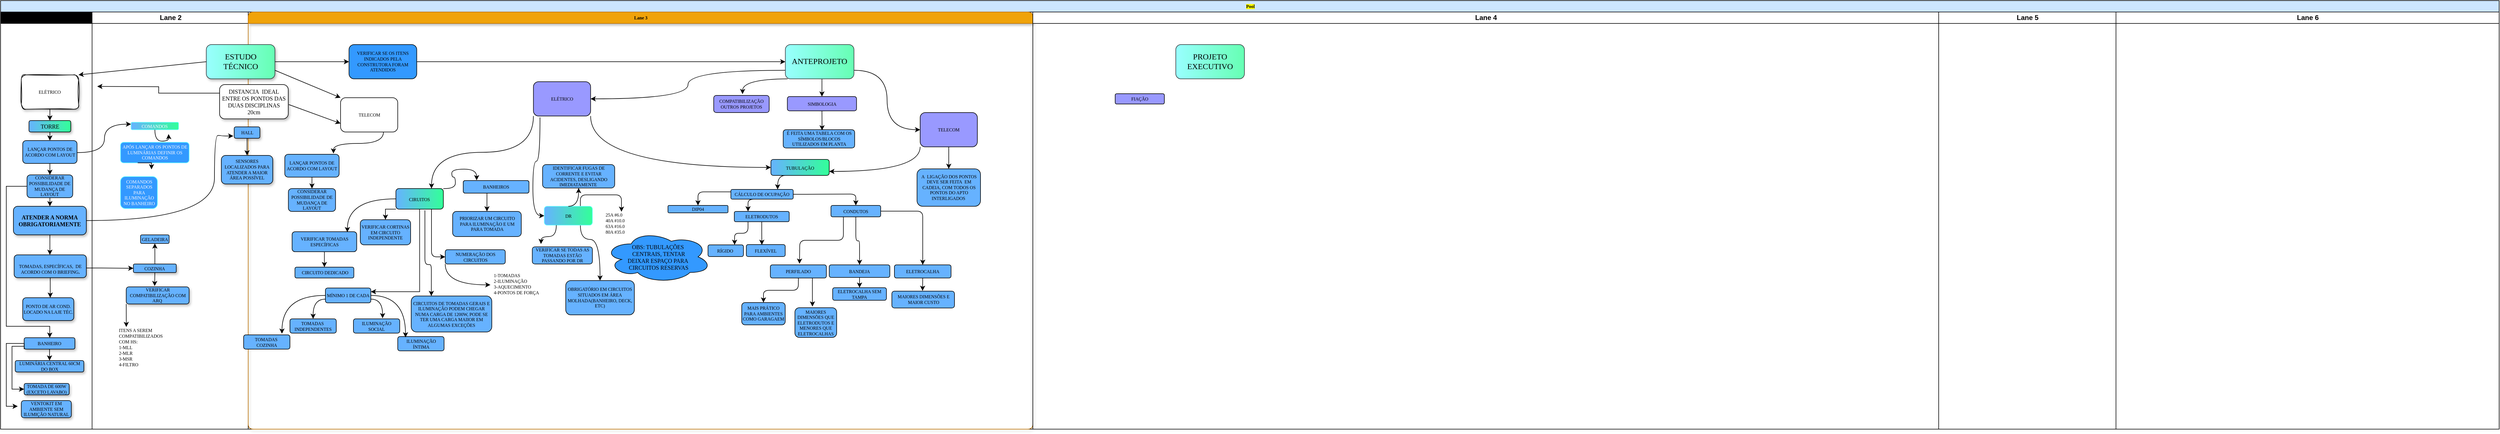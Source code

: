 <mxfile version="20.2.8" type="github">
  <diagram name="Page-1" id="74e2e168-ea6b-b213-b513-2b3c1d86103e">
    <mxGraphModel dx="2087" dy="553" grid="0" gridSize="10" guides="1" tooltips="1" connect="1" arrows="1" fold="1" page="1" pageScale="1" pageWidth="1100" pageHeight="850" background="none" math="0" shadow="0">
      <root>
        <mxCell id="0" />
        <mxCell id="1" parent="0" />
        <mxCell id="77e6c97f196da883-1" value="Pool" style="swimlane;html=1;childLayout=stackLayout;startSize=20;rounded=0;shadow=0;labelBackgroundColor=yellow;strokeWidth=1;fontFamily=Verdana;fontSize=8;align=center;fillColor=#CCE5FF;" parent="1" vertex="1">
          <mxGeometry x="-171" y="232" width="4369" height="750" as="geometry" />
        </mxCell>
        <mxCell id="77e6c97f196da883-2" value="Lane 1" style="swimlane;html=1;startSize=20;fillColor=#000000;" parent="77e6c97f196da883-1" vertex="1">
          <mxGeometry y="20" width="160" height="730" as="geometry" />
        </mxCell>
        <mxCell id="77e6c97f196da883-8" value="ELÉTRICO" style="rounded=1;whiteSpace=wrap;html=1;shadow=1;labelBackgroundColor=none;strokeWidth=1;fontFamily=Verdana;fontSize=8;align=center;sketch=1;" parent="77e6c97f196da883-2" vertex="1">
          <mxGeometry x="36.23" y="110" width="100" height="60" as="geometry" />
        </mxCell>
        <mxCell id="77e6c97f196da883-12" value="CONSIDERAR POSSIBILIDADE DE MUDANÇA DE LAYOUT" style="rounded=1;whiteSpace=wrap;html=1;shadow=0;labelBackgroundColor=none;strokeWidth=1;fontFamily=Verdana;fontSize=8;align=center;fillColor=#66B2FF;gradientColor=none;gradientDirection=east;" parent="77e6c97f196da883-2" vertex="1">
          <mxGeometry x="46.23" y="285" width="80" height="40" as="geometry" />
        </mxCell>
        <mxCell id="_DbIRMYSHlHVo-eN8sxW-10" value="LANÇAR PONTOS DE ACORDO COM LAYOUT" style="rounded=1;whiteSpace=wrap;html=1;shadow=0;labelBackgroundColor=none;strokeWidth=1;fontFamily=Verdana;fontSize=8;align=center;fillColor=#66B2FF;gradientColor=none;gradientDirection=east;" parent="77e6c97f196da883-2" vertex="1">
          <mxGeometry x="38.73" y="225" width="95" height="40" as="geometry" />
        </mxCell>
        <mxCell id="_DbIRMYSHlHVo-eN8sxW-18" value="" style="endArrow=classic;html=1;rounded=0;exitX=0.5;exitY=1;exitDx=0;exitDy=0;entryX=0.5;entryY=0;entryDx=0;entryDy=0;" parent="77e6c97f196da883-2" source="77e6c97f196da883-8" target="_DbIRMYSHlHVo-eN8sxW-55" edge="1">
          <mxGeometry width="50" height="50" relative="1" as="geometry">
            <mxPoint x="76.23" y="210" as="sourcePoint" />
            <mxPoint x="126.23" y="160" as="targetPoint" />
          </mxGeometry>
        </mxCell>
        <mxCell id="_DbIRMYSHlHVo-eN8sxW-19" value="" style="endArrow=classic;html=1;rounded=0;exitX=0.5;exitY=1;exitDx=0;exitDy=0;entryX=0.5;entryY=0;entryDx=0;entryDy=0;" parent="77e6c97f196da883-2" source="_DbIRMYSHlHVo-eN8sxW-10" target="77e6c97f196da883-12" edge="1">
          <mxGeometry width="50" height="50" relative="1" as="geometry">
            <mxPoint x="326.23" y="235" as="sourcePoint" />
            <mxPoint x="376.23" y="185" as="targetPoint" />
          </mxGeometry>
        </mxCell>
        <mxCell id="_DbIRMYSHlHVo-eN8sxW-25" value="&lt;font style=&quot;font-size: 10px;&quot; face=&quot;Verdana&quot;&gt;ATENDER A NORMA OBRIGATORIAMENTE&lt;/font&gt;" style="rounded=1;whiteSpace=wrap;html=1;shadow=1;sketch=0;glass=3;fontStyle=1;fontSize=8;fontFamily=Verdana;fillColor=#66B2FF;gradientColor=none;gradientDirection=east;" parent="77e6c97f196da883-2" vertex="1">
          <mxGeometry x="22.48" y="340" width="127.5" height="50" as="geometry" />
        </mxCell>
        <mxCell id="_DbIRMYSHlHVo-eN8sxW-26" value="" style="endArrow=classic;html=1;rounded=0;exitX=0.5;exitY=1;exitDx=0;exitDy=0;entryX=0.5;entryY=0;entryDx=0;entryDy=0;" parent="77e6c97f196da883-2" source="77e6c97f196da883-12" target="_DbIRMYSHlHVo-eN8sxW-25" edge="1">
          <mxGeometry width="50" height="50" relative="1" as="geometry">
            <mxPoint x="326.23" y="335" as="sourcePoint" />
            <mxPoint x="376.23" y="285" as="targetPoint" />
          </mxGeometry>
        </mxCell>
        <mxCell id="_DbIRMYSHlHVo-eN8sxW-32" value="" style="endArrow=classic;html=1;rounded=0;exitX=0.5;exitY=1;exitDx=0;exitDy=0;" parent="77e6c97f196da883-2" source="_DbIRMYSHlHVo-eN8sxW-25" edge="1">
          <mxGeometry width="50" height="50" relative="1" as="geometry">
            <mxPoint x="246.23" y="395" as="sourcePoint" />
            <mxPoint x="86.23" y="425" as="targetPoint" />
          </mxGeometry>
        </mxCell>
        <mxCell id="_DbIRMYSHlHVo-eN8sxW-66" value="" style="edgeStyle=orthogonalEdgeStyle;rounded=0;orthogonalLoop=1;jettySize=auto;html=1;fontFamily=Verdana;fontSize=7;" parent="77e6c97f196da883-2" source="_DbIRMYSHlHVo-eN8sxW-49" target="_DbIRMYSHlHVo-eN8sxW-65" edge="1">
          <mxGeometry relative="1" as="geometry">
            <Array as="points">
              <mxPoint x="87.23" y="490" />
              <mxPoint x="87.23" y="490" />
            </Array>
          </mxGeometry>
        </mxCell>
        <mxCell id="_DbIRMYSHlHVo-eN8sxW-49" value="&lt;h4&gt;&lt;font style=&quot;background-color: initial; font-weight: normal;&quot;&gt;&lt;br&gt;&lt;/font&gt;&lt;/h4&gt;&lt;h4&gt;&lt;font style=&quot;background-color: initial; font-weight: normal;&quot;&gt;TOMADAS, ESPECÍFICAS,&amp;nbsp; DE ACORDO COM O BRIEFING&lt;/font&gt;&lt;b style=&quot;background-color: initial;&quot;&gt;.&lt;/b&gt;&lt;br&gt;&lt;/h4&gt;&lt;div&gt;&lt;br style=&quot;font-family: Helvetica; font-size: 12px; text-align: left;&quot;&gt;&lt;/div&gt;" style="rounded=1;whiteSpace=wrap;html=1;shadow=1;glass=0;sketch=0;fillStyle=solid;fontFamily=Verdana;fontSize=8;fillColor=#66B2FF;gradientColor=none;gradientDirection=east;" parent="77e6c97f196da883-2" vertex="1">
          <mxGeometry x="23.73" y="425" width="126.25" height="40" as="geometry" />
        </mxCell>
        <mxCell id="_DbIRMYSHlHVo-eN8sxW-55" value="&lt;font style=&quot;font-size: 10px;&quot; face=&quot;Verdana&quot;&gt;TORRE&lt;/font&gt;" style="rounded=1;whiteSpace=wrap;html=1;shadow=1;glass=0;sketch=0;fillStyle=solid;fontFamily=Tahoma;fontSize=14;fillColor=#66B2FF;gradientColor=#33FF99;gradientDirection=east;" parent="77e6c97f196da883-2" vertex="1">
          <mxGeometry x="49.67" y="190" width="73.12" height="20" as="geometry" />
        </mxCell>
        <mxCell id="_DbIRMYSHlHVo-eN8sxW-56" style="edgeStyle=orthogonalEdgeStyle;rounded=0;orthogonalLoop=1;jettySize=auto;html=1;exitX=0.5;exitY=1;exitDx=0;exitDy=0;fontFamily=Verdana;fontSize=8;entryX=0.5;entryY=0;entryDx=0;entryDy=0;" parent="77e6c97f196da883-2" source="_DbIRMYSHlHVo-eN8sxW-55" target="_DbIRMYSHlHVo-eN8sxW-10" edge="1">
          <mxGeometry relative="1" as="geometry">
            <mxPoint x="156.23" y="230" as="targetPoint" />
          </mxGeometry>
        </mxCell>
        <mxCell id="_DbIRMYSHlHVo-eN8sxW-65" value="PONTO DE AR COND. LOCADO NA LAJE TÉC." style="rounded=1;whiteSpace=wrap;html=1;shadow=1;glass=0;sketch=0;fillStyle=solid;fontFamily=Verdana;fontSize=8;align=center;fillColor=#66B2FF;gradientColor=none;gradientDirection=east;" parent="77e6c97f196da883-2" vertex="1">
          <mxGeometry x="38.73" y="500" width="89.37" height="40" as="geometry" />
        </mxCell>
        <mxCell id="_DbIRMYSHlHVo-eN8sxW-69" value="&lt;font style=&quot;font-size: 8px;&quot;&gt;BANHEIRO&lt;/font&gt;" style="rounded=1;whiteSpace=wrap;html=1;shadow=1;glass=0;sketch=0;fillStyle=solid;fontFamily=Verdana;fontSize=8;fillColor=#66B2FF;gradientColor=none;gradientDirection=east;" parent="77e6c97f196da883-2" vertex="1">
          <mxGeometry x="41.23" y="570" width="88.77" height="20" as="geometry" />
        </mxCell>
        <mxCell id="_DbIRMYSHlHVo-eN8sxW-73" style="edgeStyle=orthogonalEdgeStyle;rounded=0;orthogonalLoop=1;jettySize=auto;html=1;fontFamily=Verdana;fontSize=7;exitX=0;exitY=0.5;exitDx=0;exitDy=0;" parent="77e6c97f196da883-2" source="77e6c97f196da883-12" target="_DbIRMYSHlHVo-eN8sxW-69" edge="1">
          <mxGeometry relative="1" as="geometry">
            <mxPoint x="129.98" y="590" as="targetPoint" />
            <mxPoint x="49.98" y="200" as="sourcePoint" />
            <Array as="points">
              <mxPoint x="10" y="305" />
              <mxPoint x="10" y="550" />
              <mxPoint x="86" y="550" />
            </Array>
          </mxGeometry>
        </mxCell>
        <mxCell id="_DbIRMYSHlHVo-eN8sxW-75" value="LUMINÁRIA CENTRAL 60CM DO BOX" style="rounded=1;whiteSpace=wrap;html=1;shadow=1;glass=0;sketch=0;fillStyle=solid;fontFamily=Verdana;fontSize=8;fillColor=#66B2FF;gradientColor=none;gradientDirection=east;" parent="77e6c97f196da883-2" vertex="1">
          <mxGeometry x="25.62" y="610" width="120" height="20" as="geometry" />
        </mxCell>
        <mxCell id="_DbIRMYSHlHVo-eN8sxW-77" value="VENTOKIT EM AMBIENTE SEM ILUMIÇÃO NATURAL" style="rounded=1;whiteSpace=wrap;html=1;shadow=1;glass=0;sketch=0;fillStyle=solid;fontFamily=Verdana;fontSize=8;fillColor=#66B2FF;gradientColor=none;gradientDirection=east;" parent="77e6c97f196da883-2" vertex="1">
          <mxGeometry x="36.23" y="680" width="87.52" height="30" as="geometry" />
        </mxCell>
        <mxCell id="_DbIRMYSHlHVo-eN8sxW-76" style="edgeStyle=orthogonalEdgeStyle;rounded=0;orthogonalLoop=1;jettySize=auto;html=1;exitX=0;exitY=1;exitDx=0;exitDy=0;fontFamily=Verdana;fontSize=8;" parent="77e6c97f196da883-2" source="_DbIRMYSHlHVo-eN8sxW-69" edge="1">
          <mxGeometry relative="1" as="geometry">
            <mxPoint x="30" y="690" as="targetPoint" />
            <Array as="points">
              <mxPoint x="41" y="580" />
              <mxPoint x="10" y="580" />
              <mxPoint x="10" y="690" />
            </Array>
          </mxGeometry>
        </mxCell>
        <mxCell id="_DbIRMYSHlHVo-eN8sxW-79" value="TOMADA DE 600W (EXCETO LAVABO)" style="rounded=1;whiteSpace=wrap;html=1;shadow=1;glass=0;sketch=0;fillStyle=solid;fontFamily=Verdana;fontSize=8;fillColor=#66B2FF;gradientColor=none;gradientDirection=east;" parent="77e6c97f196da883-2" vertex="1">
          <mxGeometry x="41.23" y="650" width="78.77" height="20" as="geometry" />
        </mxCell>
        <mxCell id="_DbIRMYSHlHVo-eN8sxW-78" style="edgeStyle=orthogonalEdgeStyle;rounded=0;orthogonalLoop=1;jettySize=auto;html=1;exitX=0;exitY=0.75;exitDx=0;exitDy=0;fontFamily=Verdana;fontSize=8;entryX=0;entryY=0.5;entryDx=0;entryDy=0;" parent="77e6c97f196da883-2" source="_DbIRMYSHlHVo-eN8sxW-69" target="_DbIRMYSHlHVo-eN8sxW-79" edge="1">
          <mxGeometry relative="1" as="geometry">
            <mxPoint x="20" y="670" as="targetPoint" />
            <Array as="points">
              <mxPoint x="20" y="585" />
              <mxPoint x="20" y="660" />
            </Array>
          </mxGeometry>
        </mxCell>
        <mxCell id="_DbIRMYSHlHVo-eN8sxW-74" style="edgeStyle=orthogonalEdgeStyle;rounded=0;orthogonalLoop=1;jettySize=auto;html=1;exitX=0.5;exitY=1;exitDx=0;exitDy=0;fontFamily=Verdana;fontSize=8;entryX=0.5;entryY=0;entryDx=0;entryDy=0;" parent="77e6c97f196da883-2" source="_DbIRMYSHlHVo-eN8sxW-69" target="_DbIRMYSHlHVo-eN8sxW-75" edge="1">
          <mxGeometry relative="1" as="geometry">
            <mxPoint x="95.621" y="570" as="targetPoint" />
          </mxGeometry>
        </mxCell>
        <mxCell id="_DbIRMYSHlHVo-eN8sxW-250" style="edgeStyle=orthogonalEdgeStyle;curved=1;orthogonalLoop=1;jettySize=auto;html=1;exitX=1;exitY=0.5;exitDx=0;exitDy=0;entryX=0;entryY=0.25;entryDx=0;entryDy=0;fontFamily=Verdana;fontSize=8;fontColor=#FFFAFD;" parent="77e6c97f196da883-1" target="_DbIRMYSHlHVo-eN8sxW-248" edge="1">
          <mxGeometry relative="1" as="geometry">
            <mxPoint x="134.0" y="266" as="sourcePoint" />
          </mxGeometry>
        </mxCell>
        <mxCell id="77e6c97f196da883-3" value="Lane 2" style="swimlane;html=1;startSize=20;align=center;" parent="77e6c97f196da883-1" vertex="1">
          <mxGeometry x="160" y="20" width="273" height="730" as="geometry">
            <mxRectangle x="160" y="20" width="40" height="730" as="alternateBounds" />
          </mxGeometry>
        </mxCell>
        <mxCell id="_DbIRMYSHlHVo-eN8sxW-248" value="COMANDOS" style="rounded=1;whiteSpace=wrap;html=1;strokeColor=#66FFFF;fontFamily=Verdana;fontSize=8;fontColor=#FFFAFD;fillColor=#66B2FF;gradientColor=#33FF99;gradientDirection=east;" parent="77e6c97f196da883-3" vertex="1">
          <mxGeometry x="68.25" y="193" width="83" height="13" as="geometry" />
        </mxCell>
        <mxCell id="_DbIRMYSHlHVo-eN8sxW-86" value="COZINHA" style="rounded=1;whiteSpace=wrap;html=1;shadow=1;glass=0;sketch=0;fillStyle=solid;fontFamily=Verdana;fontSize=8;fillColor=#66B2FF;gradientColor=none;gradientDirection=east;" parent="77e6c97f196da883-3" vertex="1">
          <mxGeometry x="72.25" y="441" width="75" height="15" as="geometry" />
        </mxCell>
        <mxCell id="_DbIRMYSHlHVo-eN8sxW-91" value="VERIFICAR COMPATIBILIZAÇÃO COM ARQ&amp;nbsp;" style="rounded=1;whiteSpace=wrap;html=1;shadow=1;glass=0;sketch=0;fillStyle=solid;fontFamily=Verdana;fontSize=8;fillColor=#66B2FF;gradientColor=none;gradientDirection=east;" parent="77e6c97f196da883-3" vertex="1">
          <mxGeometry x="59.75" y="481" width="110" height="30" as="geometry" />
        </mxCell>
        <mxCell id="_DbIRMYSHlHVo-eN8sxW-90" style="edgeStyle=orthogonalEdgeStyle;rounded=0;orthogonalLoop=1;jettySize=auto;html=1;exitX=0.5;exitY=1;exitDx=0;exitDy=0;fontFamily=Verdana;fontSize=8;entryX=0.452;entryY=-0.044;entryDx=0;entryDy=0;entryPerimeter=0;" parent="77e6c97f196da883-3" source="_DbIRMYSHlHVo-eN8sxW-86" target="_DbIRMYSHlHVo-eN8sxW-91" edge="1">
          <mxGeometry relative="1" as="geometry">
            <mxPoint x="138.845" y="487" as="targetPoint" />
          </mxGeometry>
        </mxCell>
        <mxCell id="_DbIRMYSHlHVo-eN8sxW-127" value="&lt;font style=&quot;font-size: 8px;&quot; face=&quot;Verdana&quot;&gt;GELADEIRA&lt;/font&gt;" style="rounded=1;whiteSpace=wrap;html=1;fontSize=8;fontFamily=Verdana;fillColor=#66B2FF;gradientColor=none;gradientDirection=east;" parent="77e6c97f196da883-3" vertex="1">
          <mxGeometry x="84.75" y="390" width="50" height="15" as="geometry" />
        </mxCell>
        <mxCell id="_DbIRMYSHlHVo-eN8sxW-128" style="edgeStyle=orthogonalEdgeStyle;rounded=0;orthogonalLoop=1;jettySize=auto;html=1;entryX=0.5;entryY=1;entryDx=0;entryDy=0;fontFamily=Verdana;fontSize=8;" parent="77e6c97f196da883-3" source="_DbIRMYSHlHVo-eN8sxW-86" target="_DbIRMYSHlHVo-eN8sxW-127" edge="1">
          <mxGeometry relative="1" as="geometry" />
        </mxCell>
        <mxCell id="_DbIRMYSHlHVo-eN8sxW-62" value="ITENS A SEREM &#xa;COMPATIBILIZADOS&#xa;COM HS:&#xa;1-MLL&#xa;2-MLR&#xa;3-MSR&#xa;4-FILTRO&#xa;" style="text;strokeColor=none;fillColor=none;align=left;verticalAlign=middle;spacingLeft=4;spacingRight=4;overflow=hidden;points=[[0,0.5],[1,0.5]];portConstraint=eastwest;rotatable=0;shadow=1;glass=0;sketch=0;fillStyle=solid;fontFamily=Verdana;fontSize=8;" parent="77e6c97f196da883-3" vertex="1">
          <mxGeometry x="41" y="551" width="96.25" height="75" as="geometry" />
        </mxCell>
        <mxCell id="_DbIRMYSHlHVo-eN8sxW-93" style="edgeStyle=orthogonalEdgeStyle;rounded=0;orthogonalLoop=1;jettySize=auto;html=1;exitX=0;exitY=1;exitDx=0;exitDy=0;entryX=0.196;entryY=0.004;entryDx=0;entryDy=0;entryPerimeter=0;fontFamily=Verdana;fontSize=8;" parent="77e6c97f196da883-3" source="_DbIRMYSHlHVo-eN8sxW-91" target="_DbIRMYSHlHVo-eN8sxW-62" edge="1">
          <mxGeometry relative="1" as="geometry" />
        </mxCell>
        <mxCell id="_DbIRMYSHlHVo-eN8sxW-256" value="APÓS LANÇAR OS PONTOS DE LUMINÁRIAS DEFINIR OS COMANDOS" style="rounded=1;whiteSpace=wrap;html=1;strokeColor=#66FFFF;fontFamily=Verdana;fontSize=8;fontColor=#FFFAFD;fillColor=#3399FF;gradientColor=none;gradientDirection=east;" parent="77e6c97f196da883-3" vertex="1">
          <mxGeometry x="49.75" y="228" width="120" height="36" as="geometry" />
        </mxCell>
        <mxCell id="_DbIRMYSHlHVo-eN8sxW-262" value="COMANDOS SEPARADOS PARA ILUMINAÇÃO NO BANHEIRO" style="rounded=1;whiteSpace=wrap;html=1;strokeColor=#66FFFF;fontFamily=Verdana;fontSize=8;fontColor=#FFFAFD;fillColor=#3399FF;gradientColor=none;gradientDirection=east;" parent="77e6c97f196da883-3" vertex="1">
          <mxGeometry x="49.75" y="288" width="64.5" height="56" as="geometry" />
        </mxCell>
        <mxCell id="77e6c97f196da883-4" value="Lane 3" style="swimlane;html=1;startSize=20;fillStyle=solid;fillColor=#f0a30a;strokeColor=#BD7000;gradientDirection=east;fontColor=#000000;fontSize=8;fontFamily=Verdana;rounded=1;shadow=1;" parent="77e6c97f196da883-1" vertex="1">
          <mxGeometry x="433" y="20" width="1372" height="730" as="geometry" />
        </mxCell>
        <mxCell id="_DbIRMYSHlHVo-eN8sxW-41" value="&lt;font style=&quot;font-size: 8px;&quot; face=&quot;Verdana&quot;&gt;SENSORES LOCALIZADOS PARA ATENDER A MAIOR ÁREA POSSÍVEL&lt;/font&gt;" style="rounded=1;whiteSpace=wrap;html=1;shadow=1;glass=0;sketch=0;fontFamily=Verdana;fontSize=8;fillColor=#66B2FF;gradientColor=none;gradientDirection=east;" parent="77e6c97f196da883-4" vertex="1">
          <mxGeometry x="-47" y="251" width="90" height="50" as="geometry" />
        </mxCell>
        <mxCell id="_DbIRMYSHlHVo-eN8sxW-42" value="&lt;font face=&quot;Verdana&quot; style=&quot;font-size: 14px;&quot;&gt;ESTUDO TÉCNICO&lt;/font&gt;" style="rounded=1;whiteSpace=wrap;html=1;shadow=1;glass=0;sketch=0;fontFamily=Tahoma;fontSize=10;fillColor=#99FFFF;strokeColor=#36393d;gradientColor=#66FFB3;gradientDirection=east;fontColor=#000000;" parent="77e6c97f196da883-4" vertex="1">
          <mxGeometry x="-73.25" y="57" width="120" height="60" as="geometry" />
        </mxCell>
        <mxCell id="_DbIRMYSHlHVo-eN8sxW-59" style="edgeStyle=orthogonalEdgeStyle;rounded=0;orthogonalLoop=1;jettySize=auto;html=1;exitX=0.5;exitY=1;exitDx=0;exitDy=0;entryX=0.5;entryY=0;entryDx=0;entryDy=0;fontFamily=Verdana;fontSize=8;" parent="77e6c97f196da883-4" source="_DbIRMYSHlHVo-eN8sxW-58" target="_DbIRMYSHlHVo-eN8sxW-41" edge="1">
          <mxGeometry relative="1" as="geometry" />
        </mxCell>
        <mxCell id="_DbIRMYSHlHVo-eN8sxW-58" value="HALL" style="rounded=1;whiteSpace=wrap;html=1;shadow=1;glass=0;sketch=0;fillStyle=solid;fontFamily=Verdana;fontSize=8;fillColor=#66B2FF;gradientColor=none;gradientDirection=east;" parent="77e6c97f196da883-4" vertex="1">
          <mxGeometry x="-24.5" y="201" width="45" height="20" as="geometry" />
        </mxCell>
        <mxCell id="_DbIRMYSHlHVo-eN8sxW-36" value="&lt;font face=&quot;Tahoma&quot; style=&quot;font-size: 10px;&quot;&gt;DISTANCIA&amp;nbsp; IDEAL ENTRE OS PONTOS DAS DUAS DISCIPLINAS&lt;br&gt;20cm&lt;br&gt;&lt;/font&gt;" style="rounded=1;whiteSpace=wrap;html=1;shadow=1;glass=0;sketch=0;fontFamily=Georgia;fontSize=6;" parent="77e6c97f196da883-4" vertex="1">
          <mxGeometry x="-50" y="127" width="120" height="60" as="geometry" />
        </mxCell>
        <mxCell id="_DbIRMYSHlHVo-eN8sxW-11" value="LANÇAR PONTOS DE ACORDO COM LAYOUT" style="rounded=1;whiteSpace=wrap;html=1;shadow=0;labelBackgroundColor=none;strokeWidth=1;fontFamily=Verdana;fontSize=8;align=center;fillColor=#66B2FF;gradientColor=none;gradientDirection=east;" parent="77e6c97f196da883-4" vertex="1">
          <mxGeometry x="64" y="249" width="95" height="40" as="geometry" />
        </mxCell>
        <mxCell id="_DbIRMYSHlHVo-eN8sxW-12" value="CONSIDERAR POSSIBILIDADE DE MUDANÇA DE LAYOUT" style="rounded=1;whiteSpace=wrap;html=1;shadow=0;labelBackgroundColor=none;strokeWidth=1;fontFamily=Verdana;fontSize=8;align=center;fillColor=#66B2FF;gradientColor=none;gradientDirection=east;" parent="77e6c97f196da883-4" vertex="1">
          <mxGeometry x="70.25" y="309" width="82.5" height="40" as="geometry" />
        </mxCell>
        <mxCell id="_DbIRMYSHlHVo-eN8sxW-16" value="" style="endArrow=classic;html=1;rounded=0;exitX=0.5;exitY=1;exitDx=0;exitDy=0;entryX=0.5;entryY=0;entryDx=0;entryDy=0;" parent="77e6c97f196da883-4" source="_DbIRMYSHlHVo-eN8sxW-11" target="_DbIRMYSHlHVo-eN8sxW-12" edge="1">
          <mxGeometry width="50" height="50" relative="1" as="geometry">
            <mxPoint x="21.5" y="259" as="sourcePoint" />
            <mxPoint x="71.5" y="209" as="targetPoint" />
          </mxGeometry>
        </mxCell>
        <mxCell id="77e6c97f196da883-11" value="TELECOM" style="rounded=1;whiteSpace=wrap;html=1;shadow=0;labelBackgroundColor=none;strokeWidth=1;fontFamily=Verdana;fontSize=8;align=center;" parent="77e6c97f196da883-4" vertex="1">
          <mxGeometry x="161.5" y="150" width="100" height="60" as="geometry" />
        </mxCell>
        <mxCell id="77e6c97f196da883-15" value="VERIFICAR SE OS ITENS INDICADOS PELA CONSTRUTORA FORAM ATENDIDOS" style="rounded=1;whiteSpace=wrap;html=1;shadow=0;labelBackgroundColor=none;strokeWidth=1;fontFamily=Verdana;fontSize=8;align=center;fillColor=#3399FF;" parent="77e6c97f196da883-4" vertex="1">
          <mxGeometry x="176.25" y="57" width="118.5" height="60" as="geometry" />
        </mxCell>
        <mxCell id="QsrUI3fO2fAxIIPYA9e1-78" style="edgeStyle=orthogonalEdgeStyle;rounded=1;orthogonalLoop=1;jettySize=auto;html=1;exitX=0.75;exitY=1;exitDx=0;exitDy=0;entryX=0;entryY=0.5;entryDx=0;entryDy=0;fontFamily=Verdana;fontSize=10;" edge="1" parent="77e6c97f196da883-4" source="_DbIRMYSHlHVo-eN8sxW-138" target="_DbIRMYSHlHVo-eN8sxW-193">
          <mxGeometry relative="1" as="geometry" />
        </mxCell>
        <mxCell id="QsrUI3fO2fAxIIPYA9e1-96" style="edgeStyle=orthogonalEdgeStyle;rounded=0;orthogonalLoop=1;jettySize=auto;html=1;exitX=0;exitY=1;exitDx=0;exitDy=0;entryX=0.5;entryY=0;entryDx=0;entryDy=0;" edge="1" parent="77e6c97f196da883-4" source="_DbIRMYSHlHVo-eN8sxW-138" target="_DbIRMYSHlHVo-eN8sxW-245">
          <mxGeometry relative="1" as="geometry" />
        </mxCell>
        <mxCell id="QsrUI3fO2fAxIIPYA9e1-97" style="edgeStyle=orthogonalEdgeStyle;rounded=0;orthogonalLoop=1;jettySize=auto;html=1;exitX=0.5;exitY=1;exitDx=0;exitDy=0;entryX=1;entryY=0.25;entryDx=0;entryDy=0;" edge="1" parent="77e6c97f196da883-4" source="_DbIRMYSHlHVo-eN8sxW-138" target="_DbIRMYSHlHVo-eN8sxW-150">
          <mxGeometry relative="1" as="geometry" />
        </mxCell>
        <mxCell id="_DbIRMYSHlHVo-eN8sxW-138" value="&lt;font style=&quot;font-size: 8px;&quot; face=&quot;Verdana&quot;&gt;CIRUITOS&lt;/font&gt;" style="rounded=1;whiteSpace=wrap;html=1;fontFamily=Tahoma;fontSize=14;gradientColor=#33FF99;gradientDirection=east;fillColor=#66B2FF;" parent="77e6c97f196da883-4" vertex="1">
          <mxGeometry x="258.25" y="309" width="83" height="36" as="geometry" />
        </mxCell>
        <mxCell id="_DbIRMYSHlHVo-eN8sxW-243" value="&amp;nbsp;CIRCUITO DEDICADO" style="rounded=1;whiteSpace=wrap;html=1;strokeColor=default;fontFamily=Verdana;fontSize=8;fontColor=default;fillColor=#66B2FF;gradientColor=none;gradientDirection=east;" parent="77e6c97f196da883-4" vertex="1">
          <mxGeometry x="81.75" y="446.5" width="103" height="19" as="geometry" />
        </mxCell>
        <mxCell id="QsrUI3fO2fAxIIPYA9e1-95" style="edgeStyle=orthogonalEdgeStyle;rounded=0;orthogonalLoop=1;jettySize=auto;html=1;exitX=0.5;exitY=1;exitDx=0;exitDy=0;entryX=0.5;entryY=0;entryDx=0;entryDy=0;" edge="1" parent="77e6c97f196da883-4" source="_DbIRMYSHlHVo-eN8sxW-244" target="_DbIRMYSHlHVo-eN8sxW-243">
          <mxGeometry relative="1" as="geometry" />
        </mxCell>
        <mxCell id="_DbIRMYSHlHVo-eN8sxW-244" value="VERIFICAR TOMADAS ESPECÍFICAS" style="rounded=1;whiteSpace=wrap;html=1;strokeColor=default;fontFamily=Verdana;fontSize=8;fontColor=default;fillColor=#66B2FF;gradientColor=none;gradientDirection=east;" parent="77e6c97f196da883-4" vertex="1">
          <mxGeometry x="76.75" y="384.5" width="113" height="35" as="geometry" />
        </mxCell>
        <mxCell id="_DbIRMYSHlHVo-eN8sxW-245" value="VERIFICAR CORTINAS EM CIRCUITO INDEPENDENTE" style="rounded=1;whiteSpace=wrap;html=1;strokeColor=default;fontFamily=Verdana;fontSize=8;fontColor=default;fillColor=#66B2FF;gradientColor=none;gradientDirection=east;" parent="77e6c97f196da883-4" vertex="1">
          <mxGeometry x="196" y="363.5" width="88" height="44" as="geometry" />
        </mxCell>
        <mxCell id="_DbIRMYSHlHVo-eN8sxW-217" style="edgeStyle=orthogonalEdgeStyle;curved=1;orthogonalLoop=1;jettySize=auto;html=1;exitX=0;exitY=0.5;exitDx=0;exitDy=0;fontFamily=Verdana;fontSize=8;fontColor=#000000;entryX=0.855;entryY=0.01;entryDx=0;entryDy=0;entryPerimeter=0;" parent="77e6c97f196da883-4" source="_DbIRMYSHlHVo-eN8sxW-138" edge="1">
          <mxGeometry relative="1" as="geometry">
            <mxPoint x="173.365" y="385.35" as="targetPoint" />
          </mxGeometry>
        </mxCell>
        <mxCell id="_DbIRMYSHlHVo-eN8sxW-194" style="edgeStyle=orthogonalEdgeStyle;curved=1;orthogonalLoop=1;jettySize=auto;html=1;exitX=0;exitY=1;exitDx=0;exitDy=0;entryX=0.5;entryY=0;entryDx=0;entryDy=0;fontFamily=Verdana;fontSize=8;fontColor=#000000;" parent="77e6c97f196da883-4" source="_DbIRMYSHlHVo-eN8sxW-148" edge="1">
          <mxGeometry relative="1" as="geometry">
            <mxPoint x="320.5" y="309" as="targetPoint" />
          </mxGeometry>
        </mxCell>
        <mxCell id="QsrUI3fO2fAxIIPYA9e1-114" style="edgeStyle=orthogonalEdgeStyle;orthogonalLoop=1;jettySize=auto;html=1;exitX=1;exitY=1;exitDx=0;exitDy=0;entryX=0;entryY=0.5;entryDx=0;entryDy=0;curved=1;" edge="1" parent="77e6c97f196da883-4" source="_DbIRMYSHlHVo-eN8sxW-148" target="QsrUI3fO2fAxIIPYA9e1-4">
          <mxGeometry relative="1" as="geometry" />
        </mxCell>
        <mxCell id="_DbIRMYSHlHVo-eN8sxW-148" value="ELÉTRICO" style="rounded=1;whiteSpace=wrap;html=1;shadow=0;labelBackgroundColor=none;strokeWidth=1;fontFamily=Verdana;fontSize=8;align=center;sketch=0;fillColor=#9999FF;gradientColor=none;gradientDirection=east;" parent="77e6c97f196da883-4" vertex="1">
          <mxGeometry x="498.75" y="122" width="100" height="60" as="geometry" />
        </mxCell>
        <mxCell id="_DbIRMYSHlHVo-eN8sxW-161" value="ILUMINAÇÃO SOCIAL" style="rounded=1;whiteSpace=wrap;html=1;fontFamily=Verdana;fontSize=8;fillColor=#66B2FF;gradientColor=none;gradientDirection=east;" parent="77e6c97f196da883-4" vertex="1">
          <mxGeometry x="184" y="537" width="81" height="25" as="geometry" />
        </mxCell>
        <mxCell id="_DbIRMYSHlHVo-eN8sxW-165" style="edgeStyle=orthogonalEdgeStyle;orthogonalLoop=1;jettySize=auto;html=1;exitX=1;exitY=0.75;exitDx=0;exitDy=0;fontFamily=Verdana;fontSize=8;curved=1;" parent="77e6c97f196da883-4" source="_DbIRMYSHlHVo-eN8sxW-150" edge="1">
          <mxGeometry relative="1" as="geometry">
            <mxPoint x="235" y="536" as="targetPoint" />
          </mxGeometry>
        </mxCell>
        <mxCell id="_DbIRMYSHlHVo-eN8sxW-193" value="NUMERAÇÃO DOS CIRCUITOS" style="rounded=1;whiteSpace=wrap;html=1;fontFamily=Verdana;fontSize=8;fontColor=default;fillColor=#66B2FF;gradientColor=none;gradientDirection=east;" parent="77e6c97f196da883-4" vertex="1">
          <mxGeometry x="344.5" y="416" width="105" height="25" as="geometry" />
        </mxCell>
        <mxCell id="_DbIRMYSHlHVo-eN8sxW-196" value="1-TOMADAS&#xa;2-ILUMINAÇÃO&#xa;3-AQUECIMENTO&#xa;4-PONTOS DE FORÇA&#xa;" style="text;strokeColor=none;fillColor=none;align=left;verticalAlign=middle;spacingLeft=4;spacingRight=4;overflow=hidden;points=[[0,0.5],[1,0.5]];portConstraint=eastwest;rotatable=0;shadow=1;glass=0;sketch=0;fillStyle=solid;fontFamily=Verdana;fontSize=8;" parent="77e6c97f196da883-4" vertex="1">
          <mxGeometry x="423.5" y="455" width="111" height="45" as="geometry" />
        </mxCell>
        <mxCell id="_DbIRMYSHlHVo-eN8sxW-198" style="edgeStyle=orthogonalEdgeStyle;curved=1;orthogonalLoop=1;jettySize=auto;html=1;exitX=0;exitY=1;exitDx=0;exitDy=0;fontFamily=Verdana;fontSize=8;fontColor=#000000;entryX=0;entryY=0.5;entryDx=0;entryDy=0;" parent="77e6c97f196da883-4" source="_DbIRMYSHlHVo-eN8sxW-193" target="_DbIRMYSHlHVo-eN8sxW-196" edge="1">
          <mxGeometry relative="1" as="geometry">
            <mxPoint x="393.963" y="403.333" as="targetPoint" />
          </mxGeometry>
        </mxCell>
        <mxCell id="_DbIRMYSHlHVo-eN8sxW-200" value="BANHEIROS" style="rounded=1;whiteSpace=wrap;html=1;fontFamily=Verdana;fontSize=8;fontColor=#000000;fillColor=#3399FF;gradientColor=#66FFB3;gradientDirection=east;" parent="77e6c97f196da883-4" vertex="1">
          <mxGeometry x="376" y="295" width="115" height="22" as="geometry" />
        </mxCell>
        <mxCell id="_DbIRMYSHlHVo-eN8sxW-202" value="PRIORIZAR UM CIRCUITO PARA ILUMINAÇÃO E UM PARA TOMADA" style="rounded=1;whiteSpace=wrap;html=1;fontFamily=Verdana;fontSize=8;fontColor=default;fillColor=#66B2FF;gradientColor=none;gradientDirection=east;" parent="77e6c97f196da883-4" vertex="1">
          <mxGeometry x="357.5" y="349" width="120" height="44" as="geometry" />
        </mxCell>
        <mxCell id="_DbIRMYSHlHVo-eN8sxW-208" style="edgeStyle=orthogonalEdgeStyle;orthogonalLoop=1;jettySize=auto;html=1;exitX=0.5;exitY=1;exitDx=0;exitDy=0;entryX=0.5;entryY=0;entryDx=0;entryDy=0;fontFamily=Verdana;fontSize=8;fontColor=#000000;rounded=0;" parent="77e6c97f196da883-4" source="_DbIRMYSHlHVo-eN8sxW-200" target="_DbIRMYSHlHVo-eN8sxW-202" edge="1">
          <mxGeometry relative="1" as="geometry" />
        </mxCell>
        <mxCell id="_DbIRMYSHlHVo-eN8sxW-163" value="ILUMINAÇÃO ÍNTIMA" style="rounded=1;whiteSpace=wrap;html=1;fontFamily=Verdana;fontSize=8;fillColor=#66B2FF;gradientColor=none;gradientDirection=east;" parent="77e6c97f196da883-4" vertex="1">
          <mxGeometry x="261.5" y="568" width="81" height="25" as="geometry" />
        </mxCell>
        <mxCell id="_DbIRMYSHlHVo-eN8sxW-211" style="edgeStyle=orthogonalEdgeStyle;orthogonalLoop=1;jettySize=auto;html=1;exitX=0.75;exitY=0;exitDx=0;exitDy=0;fontFamily=Verdana;fontSize=8;fontColor=#000000;curved=1;entryX=0.204;entryY=-0.023;entryDx=0;entryDy=0;entryPerimeter=0;" parent="77e6c97f196da883-4" target="_DbIRMYSHlHVo-eN8sxW-200" edge="1">
          <mxGeometry relative="1" as="geometry">
            <mxPoint x="393.667" y="271.167" as="targetPoint" />
            <mxPoint x="341.25" y="309" as="sourcePoint" />
          </mxGeometry>
        </mxCell>
        <mxCell id="_DbIRMYSHlHVo-eN8sxW-253" style="edgeStyle=orthogonalEdgeStyle;curved=1;orthogonalLoop=1;jettySize=auto;html=1;exitX=0.75;exitY=1;exitDx=0;exitDy=0;entryX=0.5;entryY=0;entryDx=0;entryDy=0;fontFamily=Verdana;fontSize=8;fontColor=#FFFAFD;" parent="77e6c97f196da883-4" source="_DbIRMYSHlHVo-eN8sxW-206" target="_DbIRMYSHlHVo-eN8sxW-216" edge="1">
          <mxGeometry relative="1" as="geometry">
            <Array as="points">
              <mxPoint x="581" y="398" />
              <mxPoint x="615" y="398" />
            </Array>
          </mxGeometry>
        </mxCell>
        <mxCell id="QsrUI3fO2fAxIIPYA9e1-50" style="edgeStyle=orthogonalEdgeStyle;rounded=1;orthogonalLoop=1;jettySize=auto;html=1;exitX=0.75;exitY=0;exitDx=0;exitDy=0;entryX=0.571;entryY=0.011;entryDx=0;entryDy=0;entryPerimeter=0;fontFamily=Verdana;fontSize=10;" edge="1" parent="77e6c97f196da883-4" source="_DbIRMYSHlHVo-eN8sxW-206" target="_DbIRMYSHlHVo-eN8sxW-252">
          <mxGeometry relative="1" as="geometry" />
        </mxCell>
        <mxCell id="_DbIRMYSHlHVo-eN8sxW-206" value="DR" style="rounded=1;whiteSpace=wrap;html=1;fontFamily=Verdana;fontSize=8;fontColor=#000000;fillColor=#66B2FF;gradientColor=#33FF99;gradientDirection=east;strokeColor=#66FFFF;" parent="77e6c97f196da883-4" vertex="1">
          <mxGeometry x="517.75" y="340" width="84.12" height="33" as="geometry" />
        </mxCell>
        <mxCell id="_DbIRMYSHlHVo-eN8sxW-214" value="VERIFICAR SE TODAS AS TOMADAS ESTÃO PASSANDO POR DR" style="rounded=1;whiteSpace=wrap;html=1;strokeColor=default;fontFamily=Verdana;fontSize=8;fontColor=default;fillColor=#66B2FF;gradientColor=none;gradientDirection=east;" parent="77e6c97f196da883-4" vertex="1">
          <mxGeometry x="496.75" y="411" width="105.12" height="30" as="geometry" />
        </mxCell>
        <mxCell id="_DbIRMYSHlHVo-eN8sxW-216" value="OBRIGATÓRIO EM CIRCUITOS SITUADOS EM ÁREA MOLHADA(BANHEIRO, DECK, ETC)" style="rounded=1;whiteSpace=wrap;html=1;strokeColor=default;fontFamily=Verdana;fontSize=8;fontColor=default;fillColor=#66B2FF;gradientColor=none;gradientDirection=east;" parent="77e6c97f196da883-4" vertex="1">
          <mxGeometry x="555.25" y="470" width="120" height="60" as="geometry" />
        </mxCell>
        <mxCell id="_DbIRMYSHlHVo-eN8sxW-225" value="IDENTIFICAR FUGAS DE CORRENTE E EVITAR ACIDENTES, DESLIGANDO IMEDIATAMENTE&amp;nbsp;" style="rounded=1;whiteSpace=wrap;html=1;strokeColor=default;fontFamily=Verdana;fontSize=8;fontColor=default;fillColor=#66B2FF;gradientColor=none;gradientDirection=east;" parent="77e6c97f196da883-4" vertex="1">
          <mxGeometry x="514.75" y="267" width="126.12" height="41" as="geometry" />
        </mxCell>
        <mxCell id="_DbIRMYSHlHVo-eN8sxW-232" style="edgeStyle=orthogonalEdgeStyle;curved=1;orthogonalLoop=1;jettySize=auto;html=1;exitX=0.5;exitY=0;exitDx=0;exitDy=0;entryX=0.5;entryY=1;entryDx=0;entryDy=0;fontFamily=Verdana;fontSize=8;fontColor=#FFFAFD;" parent="77e6c97f196da883-4" source="_DbIRMYSHlHVo-eN8sxW-206" target="_DbIRMYSHlHVo-eN8sxW-225" edge="1">
          <mxGeometry relative="1" as="geometry" />
        </mxCell>
        <mxCell id="_DbIRMYSHlHVo-eN8sxW-223" style="edgeStyle=orthogonalEdgeStyle;curved=1;orthogonalLoop=1;jettySize=auto;html=1;exitX=0.115;exitY=1.039;exitDx=0;exitDy=0;entryX=0;entryY=0.5;entryDx=0;entryDy=0;fontFamily=Verdana;fontSize=8;fontColor=#000000;exitPerimeter=0;" parent="77e6c97f196da883-4" source="_DbIRMYSHlHVo-eN8sxW-148" target="_DbIRMYSHlHVo-eN8sxW-206" edge="1">
          <mxGeometry relative="1" as="geometry">
            <mxPoint x="507.75" y="316" as="sourcePoint" />
          </mxGeometry>
        </mxCell>
        <mxCell id="_DbIRMYSHlHVo-eN8sxW-212" style="edgeStyle=orthogonalEdgeStyle;curved=1;orthogonalLoop=1;jettySize=auto;html=1;exitX=0.25;exitY=1;exitDx=0;exitDy=0;fontFamily=Verdana;fontSize=8;fontColor=#000000;" parent="77e6c97f196da883-4" source="_DbIRMYSHlHVo-eN8sxW-206" edge="1">
          <mxGeometry relative="1" as="geometry">
            <mxPoint x="511.917" y="406" as="targetPoint" />
          </mxGeometry>
        </mxCell>
        <mxCell id="_DbIRMYSHlHVo-eN8sxW-150" value="MÍNIMO 1 DE CADA" style="rounded=1;whiteSpace=wrap;html=1;fontFamily=Verdana;fontSize=8;fillColor=#66B2FF;gradientColor=none;gradientDirection=east;" parent="77e6c97f196da883-4" vertex="1">
          <mxGeometry x="135" y="483" width="79.5" height="26" as="geometry" />
        </mxCell>
        <mxCell id="_DbIRMYSHlHVo-eN8sxW-226" style="edgeStyle=orthogonalEdgeStyle;curved=1;orthogonalLoop=1;jettySize=auto;html=1;exitX=1;exitY=0.5;exitDx=0;exitDy=0;entryX=0.168;entryY=0.06;entryDx=0;entryDy=0;entryPerimeter=0;fontFamily=Verdana;fontSize=8;fontColor=#000000;" parent="77e6c97f196da883-4" source="_DbIRMYSHlHVo-eN8sxW-150" target="_DbIRMYSHlHVo-eN8sxW-163" edge="1">
          <mxGeometry relative="1" as="geometry" />
        </mxCell>
        <mxCell id="_DbIRMYSHlHVo-eN8sxW-156" style="edgeStyle=orthogonalEdgeStyle;orthogonalLoop=1;jettySize=auto;html=1;exitX=0;exitY=0.5;exitDx=0;exitDy=0;fontFamily=Verdana;fontSize=8;curved=1;" parent="77e6c97f196da883-4" source="_DbIRMYSHlHVo-eN8sxW-150" edge="1">
          <mxGeometry relative="1" as="geometry">
            <mxPoint x="59" y="563" as="targetPoint" />
          </mxGeometry>
        </mxCell>
        <mxCell id="_DbIRMYSHlHVo-eN8sxW-160" value="TOMADAS&amp;nbsp; COZINHA" style="rounded=1;whiteSpace=wrap;html=1;fontFamily=Verdana;fontSize=8;fillColor=#66B2FF;gradientColor=none;gradientDirection=east;" parent="77e6c97f196da883-4" vertex="1">
          <mxGeometry x="-8" y="565" width="81" height="25" as="geometry" />
        </mxCell>
        <mxCell id="_DbIRMYSHlHVo-eN8sxW-162" value="TOMADAS&amp;nbsp; INDEPENDENTES" style="rounded=1;whiteSpace=wrap;html=1;fontFamily=Verdana;fontSize=8;fillColor=#66B2FF;gradientColor=none;gradientDirection=east;" parent="77e6c97f196da883-4" vertex="1">
          <mxGeometry x="73" y="537" width="81" height="25" as="geometry" />
        </mxCell>
        <mxCell id="_DbIRMYSHlHVo-eN8sxW-164" style="edgeStyle=orthogonalEdgeStyle;orthogonalLoop=1;jettySize=auto;html=1;exitX=0;exitY=0.75;exitDx=0;exitDy=0;fontFamily=Verdana;fontSize=8;curved=1;entryX=0.5;entryY=0;entryDx=0;entryDy=0;" parent="77e6c97f196da883-4" source="_DbIRMYSHlHVo-eN8sxW-150" target="_DbIRMYSHlHVo-eN8sxW-162" edge="1">
          <mxGeometry relative="1" as="geometry">
            <mxPoint x="-104" y="536" as="targetPoint" />
          </mxGeometry>
        </mxCell>
        <mxCell id="QsrUI3fO2fAxIIPYA9e1-7" style="edgeStyle=orthogonalEdgeStyle;curved=1;orthogonalLoop=1;jettySize=auto;html=1;exitX=0;exitY=0.75;exitDx=0;exitDy=0;entryX=1;entryY=0.5;entryDx=0;entryDy=0;fontFamily=Verdana;fontSize=8;" edge="1" parent="77e6c97f196da883-4" source="_DbIRMYSHlHVo-eN8sxW-131" target="_DbIRMYSHlHVo-eN8sxW-148">
          <mxGeometry relative="1" as="geometry" />
        </mxCell>
        <mxCell id="QsrUI3fO2fAxIIPYA9e1-101" style="edgeStyle=orthogonalEdgeStyle;rounded=1;orthogonalLoop=1;jettySize=auto;html=1;exitX=0.5;exitY=1;exitDx=0;exitDy=0;entryX=0.5;entryY=0;entryDx=0;entryDy=0;" edge="1" parent="77e6c97f196da883-4" target="QsrUI3fO2fAxIIPYA9e1-100">
          <mxGeometry relative="1" as="geometry">
            <mxPoint x="1003.25" y="117.0" as="sourcePoint" />
          </mxGeometry>
        </mxCell>
        <mxCell id="QsrUI3fO2fAxIIPYA9e1-104" style="edgeStyle=orthogonalEdgeStyle;orthogonalLoop=1;jettySize=auto;html=1;exitX=1;exitY=0.75;exitDx=0;exitDy=0;entryX=0;entryY=0.5;entryDx=0;entryDy=0;curved=1;" edge="1" parent="77e6c97f196da883-4" source="_DbIRMYSHlHVo-eN8sxW-131" target="_DbIRMYSHlHVo-eN8sxW-149">
          <mxGeometry relative="1" as="geometry" />
        </mxCell>
        <mxCell id="_DbIRMYSHlHVo-eN8sxW-131" value="&lt;font style=&quot;font-size: 14px;&quot;&gt;ANTEPROJETO&lt;br&gt;&lt;/font&gt;" style="rounded=1;whiteSpace=wrap;html=1;fontFamily=Verdana;fontSize=8;fillColor=#99FFFF;strokeColor=#36393d;gradientColor=#66FFB3;gradientDirection=east;fontColor=#000000;" parent="77e6c97f196da883-4" vertex="1">
          <mxGeometry x="939.25" y="57" width="120" height="60" as="geometry" />
        </mxCell>
        <mxCell id="QsrUI3fO2fAxIIPYA9e1-109" style="edgeStyle=orthogonalEdgeStyle;curved=1;orthogonalLoop=1;jettySize=auto;html=1;exitX=0;exitY=1;exitDx=0;exitDy=0;entryX=1;entryY=0.75;entryDx=0;entryDy=0;" edge="1" parent="77e6c97f196da883-4" source="_DbIRMYSHlHVo-eN8sxW-149" target="QsrUI3fO2fAxIIPYA9e1-4">
          <mxGeometry relative="1" as="geometry" />
        </mxCell>
        <mxCell id="QsrUI3fO2fAxIIPYA9e1-113" style="edgeStyle=orthogonalEdgeStyle;curved=1;orthogonalLoop=1;jettySize=auto;html=1;exitX=0.5;exitY=1;exitDx=0;exitDy=0;" edge="1" parent="77e6c97f196da883-4" source="_DbIRMYSHlHVo-eN8sxW-149" target="QsrUI3fO2fAxIIPYA9e1-94">
          <mxGeometry relative="1" as="geometry" />
        </mxCell>
        <mxCell id="_DbIRMYSHlHVo-eN8sxW-149" value="TELECOM" style="rounded=1;whiteSpace=wrap;html=1;shadow=0;labelBackgroundColor=none;strokeWidth=1;fontFamily=Verdana;fontSize=8;align=center;fillColor=#9999FF;gradientColor=none;gradientDirection=east;" parent="77e6c97f196da883-4" vertex="1">
          <mxGeometry x="1175" y="176" width="100" height="60" as="geometry" />
        </mxCell>
        <mxCell id="_DbIRMYSHlHVo-eN8sxW-54" value="" style="endArrow=classic;html=1;rounded=0;fontFamily=Verdana;fontSize=8;entryX=0;entryY=0;entryDx=0;entryDy=0;exitX=1;exitY=0.75;exitDx=0;exitDy=0;" parent="77e6c97f196da883-4" source="_DbIRMYSHlHVo-eN8sxW-42" target="77e6c97f196da883-11" edge="1">
          <mxGeometry width="50" height="50" relative="1" as="geometry">
            <mxPoint x="4.75" y="97" as="sourcePoint" />
            <mxPoint x="-37.75" y="227" as="targetPoint" />
          </mxGeometry>
        </mxCell>
        <mxCell id="_DbIRMYSHlHVo-eN8sxW-133" style="edgeStyle=orthogonalEdgeStyle;rounded=0;orthogonalLoop=1;jettySize=auto;html=1;exitX=1;exitY=0.5;exitDx=0;exitDy=0;fontFamily=Tahoma;fontSize=14;entryX=0;entryY=0.5;entryDx=0;entryDy=0;" parent="77e6c97f196da883-4" source="_DbIRMYSHlHVo-eN8sxW-42" target="77e6c97f196da883-15" edge="1">
          <mxGeometry relative="1" as="geometry">
            <mxPoint x="119.75" y="87" as="targetPoint" />
          </mxGeometry>
        </mxCell>
        <mxCell id="_DbIRMYSHlHVo-eN8sxW-38" value="" style="endArrow=classic;html=1;rounded=0;fontFamily=Georgia;fontSize=6;entryX=0;entryY=0.75;entryDx=0;entryDy=0;" parent="77e6c97f196da883-4" target="77e6c97f196da883-11" edge="1">
          <mxGeometry width="50" height="50" relative="1" as="geometry">
            <mxPoint x="71" y="162" as="sourcePoint" />
            <mxPoint x="35" y="286" as="targetPoint" />
          </mxGeometry>
        </mxCell>
        <mxCell id="_DbIRMYSHlHVo-eN8sxW-191" style="edgeStyle=orthogonalEdgeStyle;curved=1;orthogonalLoop=1;jettySize=auto;html=1;exitX=0.75;exitY=1;exitDx=0;exitDy=0;entryX=0.896;entryY=-0.033;entryDx=0;entryDy=0;entryPerimeter=0;fontFamily=Verdana;fontSize=8;fontColor=#000000;" parent="77e6c97f196da883-4" source="77e6c97f196da883-11" target="_DbIRMYSHlHVo-eN8sxW-11" edge="1">
          <mxGeometry relative="1" as="geometry" />
        </mxCell>
        <mxCell id="_DbIRMYSHlHVo-eN8sxW-136" style="edgeStyle=orthogonalEdgeStyle;rounded=0;orthogonalLoop=1;jettySize=auto;html=1;fontFamily=Tahoma;fontSize=14;exitX=1;exitY=0.5;exitDx=0;exitDy=0;" parent="77e6c97f196da883-4" source="77e6c97f196da883-15" target="_DbIRMYSHlHVo-eN8sxW-131" edge="1">
          <mxGeometry relative="1" as="geometry">
            <mxPoint x="497.5" y="87.0" as="sourcePoint" />
          </mxGeometry>
        </mxCell>
        <mxCell id="_DbIRMYSHlHVo-eN8sxW-252" value="25A #6.0&#xa;40A #10.0&#xa;63A #16.0&#xa;80A #35.0&#xa;" style="text;strokeColor=none;fillColor=none;align=left;verticalAlign=middle;spacingLeft=4;spacingRight=4;overflow=hidden;points=[[0,0.5],[1,0.5]];portConstraint=eastwest;rotatable=0;shadow=1;glass=0;sketch=0;fillStyle=solid;fontFamily=Verdana;fontSize=8;" parent="77e6c97f196da883-4" vertex="1">
          <mxGeometry x="619" y="349" width="59" height="47" as="geometry" />
        </mxCell>
        <mxCell id="QsrUI3fO2fAxIIPYA9e1-53" style="edgeStyle=orthogonalEdgeStyle;rounded=1;orthogonalLoop=1;jettySize=auto;html=1;exitX=0.5;exitY=1;exitDx=0;exitDy=0;entryX=0.25;entryY=0;entryDx=0;entryDy=0;fontFamily=Verdana;fontSize=10;startArrow=none;" edge="1" parent="77e6c97f196da883-4" source="QsrUI3fO2fAxIIPYA9e1-11" target="QsrUI3fO2fAxIIPYA9e1-23">
          <mxGeometry relative="1" as="geometry" />
        </mxCell>
        <mxCell id="QsrUI3fO2fAxIIPYA9e1-111" style="edgeStyle=orthogonalEdgeStyle;curved=1;orthogonalLoop=1;jettySize=auto;html=1;exitX=0.25;exitY=1;exitDx=0;exitDy=0;entryX=0.75;entryY=0;entryDx=0;entryDy=0;" edge="1" parent="77e6c97f196da883-4" source="QsrUI3fO2fAxIIPYA9e1-4" target="QsrUI3fO2fAxIIPYA9e1-11">
          <mxGeometry relative="1" as="geometry" />
        </mxCell>
        <mxCell id="QsrUI3fO2fAxIIPYA9e1-4" value="&lt;font style=&quot;font-size: 8px;&quot; face=&quot;Verdana&quot;&gt;TUBULAÇÃO&lt;/font&gt;" style="rounded=1;whiteSpace=wrap;html=1;fillColor=#66B2FF;gradientColor=#33FF99;gradientDirection=east;" vertex="1" parent="77e6c97f196da883-4">
          <mxGeometry x="914" y="258" width="102" height="28" as="geometry" />
        </mxCell>
        <mxCell id="QsrUI3fO2fAxIIPYA9e1-8" value="DIP04" style="rounded=1;whiteSpace=wrap;html=1;fontFamily=Verdana;fontSize=8;fillColor=#66B2FF;gradientColor=none;gradientDirection=east;" vertex="1" parent="77e6c97f196da883-4">
          <mxGeometry x="734" y="338.5" width="105" height="13" as="geometry" />
        </mxCell>
        <mxCell id="QsrUI3fO2fAxIIPYA9e1-17" value="RÍGIDO&amp;nbsp;" style="rounded=1;whiteSpace=wrap;html=1;fontFamily=Verdana;fontSize=8;fillColor=#66B2FF;gradientColor=none;gradientDirection=east;" vertex="1" parent="77e6c97f196da883-4">
          <mxGeometry x="804" y="407.5" width="62" height="20.5" as="geometry" />
        </mxCell>
        <mxCell id="QsrUI3fO2fAxIIPYA9e1-21" value="BANHEIROS" style="rounded=1;whiteSpace=wrap;html=1;fontFamily=Verdana;fontSize=8;fontColor=default;fillColor=#66B2FF;gradientColor=none;gradientDirection=east;" vertex="1" parent="77e6c97f196da883-4">
          <mxGeometry x="376" y="295" width="115" height="22" as="geometry" />
        </mxCell>
        <mxCell id="QsrUI3fO2fAxIIPYA9e1-41" style="edgeStyle=orthogonalEdgeStyle;orthogonalLoop=1;jettySize=auto;html=1;exitX=0.25;exitY=1;exitDx=0;exitDy=0;entryX=0.75;entryY=0;entryDx=0;entryDy=0;fontFamily=Verdana;fontSize=10;rounded=1;" edge="1" parent="77e6c97f196da883-4" source="QsrUI3fO2fAxIIPYA9e1-23" target="QsrUI3fO2fAxIIPYA9e1-17">
          <mxGeometry relative="1" as="geometry" />
        </mxCell>
        <mxCell id="QsrUI3fO2fAxIIPYA9e1-73" style="edgeStyle=orthogonalEdgeStyle;rounded=1;orthogonalLoop=1;jettySize=auto;html=1;exitX=0.5;exitY=1;exitDx=0;exitDy=0;entryX=0.4;entryY=0.024;entryDx=0;entryDy=0;entryPerimeter=0;fontFamily=Verdana;fontSize=10;" edge="1" parent="77e6c97f196da883-4" source="QsrUI3fO2fAxIIPYA9e1-23" target="QsrUI3fO2fAxIIPYA9e1-36">
          <mxGeometry relative="1" as="geometry" />
        </mxCell>
        <mxCell id="QsrUI3fO2fAxIIPYA9e1-23" value="ELETRODUTOS" style="rounded=1;whiteSpace=wrap;html=1;fontFamily=Verdana;fontSize=8;fillColor=#66B2FF;gradientColor=none;gradientDirection=east;" vertex="1" parent="77e6c97f196da883-4">
          <mxGeometry x="850" y="349" width="96" height="18" as="geometry" />
        </mxCell>
        <mxCell id="QsrUI3fO2fAxIIPYA9e1-57" style="edgeStyle=orthogonalEdgeStyle;rounded=1;orthogonalLoop=1;jettySize=auto;html=1;exitX=0.5;exitY=1;exitDx=0;exitDy=0;entryX=0.5;entryY=0;entryDx=0;entryDy=0;fontFamily=Verdana;fontSize=10;" edge="1" parent="77e6c97f196da883-4" source="QsrUI3fO2fAxIIPYA9e1-28" target="QsrUI3fO2fAxIIPYA9e1-45">
          <mxGeometry relative="1" as="geometry" />
        </mxCell>
        <mxCell id="QsrUI3fO2fAxIIPYA9e1-61" style="edgeStyle=orthogonalEdgeStyle;rounded=1;orthogonalLoop=1;jettySize=auto;html=1;exitX=1;exitY=0.5;exitDx=0;exitDy=0;fontFamily=Verdana;fontSize=10;entryX=0.5;entryY=0;entryDx=0;entryDy=0;" edge="1" parent="77e6c97f196da883-4" source="QsrUI3fO2fAxIIPYA9e1-28" target="QsrUI3fO2fAxIIPYA9e1-44">
          <mxGeometry relative="1" as="geometry" />
        </mxCell>
        <mxCell id="QsrUI3fO2fAxIIPYA9e1-28" value="CONDUTOS" style="rounded=1;whiteSpace=wrap;html=1;fontFamily=Verdana;fontSize=8;fillColor=#66B2FF;gradientColor=none;gradientDirection=east;" vertex="1" parent="77e6c97f196da883-4">
          <mxGeometry x="1019" y="338.5" width="87" height="20" as="geometry" />
        </mxCell>
        <mxCell id="QsrUI3fO2fAxIIPYA9e1-36" value="&lt;span style=&quot;font-size: 8px;&quot;&gt;FLEXÍVEL&lt;/span&gt;" style="rounded=1;whiteSpace=wrap;html=1;fontFamily=Verdana;fontSize=8;fillColor=#66B2FF;gradientColor=none;gradientDirection=east;" vertex="1" parent="77e6c97f196da883-4">
          <mxGeometry x="871" y="407" width="68" height="21" as="geometry" />
        </mxCell>
        <mxCell id="QsrUI3fO2fAxIIPYA9e1-75" style="edgeStyle=orthogonalEdgeStyle;rounded=1;orthogonalLoop=1;jettySize=auto;html=1;exitX=0.5;exitY=1;exitDx=0;exitDy=0;entryX=0.5;entryY=0;entryDx=0;entryDy=0;fontFamily=Verdana;fontSize=10;" edge="1" parent="77e6c97f196da883-4" source="QsrUI3fO2fAxIIPYA9e1-43" target="QsrUI3fO2fAxIIPYA9e1-66">
          <mxGeometry relative="1" as="geometry" />
        </mxCell>
        <mxCell id="QsrUI3fO2fAxIIPYA9e1-43" value="PERFILADO" style="rounded=1;whiteSpace=wrap;html=1;fontFamily=Verdana;fontSize=8;fillColor=#66B2FF;gradientColor=none;gradientDirection=east;" vertex="1" parent="77e6c97f196da883-4">
          <mxGeometry x="913" y="442.5" width="98" height="23" as="geometry" />
        </mxCell>
        <mxCell id="QsrUI3fO2fAxIIPYA9e1-44" value="ELETROCALHA" style="rounded=1;whiteSpace=wrap;html=1;fontFamily=Verdana;fontSize=8;fillColor=#66B2FF;gradientColor=none;gradientDirection=east;" vertex="1" parent="77e6c97f196da883-4">
          <mxGeometry x="1130" y="442.5" width="99" height="23" as="geometry" />
        </mxCell>
        <mxCell id="QsrUI3fO2fAxIIPYA9e1-59" style="edgeStyle=orthogonalEdgeStyle;rounded=1;orthogonalLoop=1;jettySize=auto;html=1;exitX=0.5;exitY=1;exitDx=0;exitDy=0;entryX=0.5;entryY=0;entryDx=0;entryDy=0;fontFamily=Verdana;fontSize=10;" edge="1" parent="77e6c97f196da883-4" source="QsrUI3fO2fAxIIPYA9e1-45" target="QsrUI3fO2fAxIIPYA9e1-56">
          <mxGeometry relative="1" as="geometry" />
        </mxCell>
        <mxCell id="QsrUI3fO2fAxIIPYA9e1-45" value="BANDEJA" style="rounded=1;whiteSpace=wrap;html=1;fontFamily=Verdana;fontSize=8;fillColor=#66B2FF;gradientColor=none;gradientDirection=east;" vertex="1" parent="77e6c97f196da883-4">
          <mxGeometry x="1016" y="442.5" width="106" height="22" as="geometry" />
        </mxCell>
        <mxCell id="QsrUI3fO2fAxIIPYA9e1-56" value="ELETROCALHA SEM TAMPA" style="rounded=1;whiteSpace=wrap;html=1;fontFamily=Verdana;fontSize=8;fillColor=#66B2FF;gradientColor=none;gradientDirection=east;" vertex="1" parent="77e6c97f196da883-4">
          <mxGeometry x="1022" y="482.5" width="94" height="22" as="geometry" />
        </mxCell>
        <mxCell id="QsrUI3fO2fAxIIPYA9e1-64" value="MAIORES DIMENSÕES E MAIOR CUSTO" style="rounded=1;whiteSpace=wrap;html=1;fontFamily=Verdana;fontSize=8;fillColor=#66B2FF;gradientColor=none;gradientDirection=east;" vertex="1" parent="77e6c97f196da883-4">
          <mxGeometry x="1125.5" y="488.5" width="109.5" height="29.5" as="geometry" />
        </mxCell>
        <mxCell id="QsrUI3fO2fAxIIPYA9e1-66" value="MAIS PRÁTICO PARA AMBIENTES COMO GARAGAEM" style="rounded=1;whiteSpace=wrap;html=1;fontFamily=Verdana;fontSize=8;fillColor=#66B2FF;gradientColor=none;gradientDirection=east;" vertex="1" parent="77e6c97f196da883-4">
          <mxGeometry x="863" y="508.5" width="76" height="39" as="geometry" />
        </mxCell>
        <mxCell id="QsrUI3fO2fAxIIPYA9e1-68" value="MAIORES DIMENSÕES QUE ELETRODUTOS E MENORES QUE ELETROCALHAS" style="rounded=1;whiteSpace=wrap;html=1;fontFamily=Verdana;fontSize=8;fillColor=#66B2FF;gradientColor=none;gradientDirection=east;" vertex="1" parent="77e6c97f196da883-4">
          <mxGeometry x="956" y="517.5" width="73" height="52" as="geometry" />
        </mxCell>
        <mxCell id="QsrUI3fO2fAxIIPYA9e1-70" style="edgeStyle=orthogonalEdgeStyle;rounded=1;orthogonalLoop=1;jettySize=auto;html=1;exitX=0;exitY=0.25;exitDx=0;exitDy=0;entryX=0.5;entryY=0;entryDx=0;entryDy=0;fontFamily=Verdana;fontSize=10;" edge="1" parent="77e6c97f196da883-4" source="QsrUI3fO2fAxIIPYA9e1-11" target="QsrUI3fO2fAxIIPYA9e1-8">
          <mxGeometry relative="1" as="geometry" />
        </mxCell>
        <mxCell id="QsrUI3fO2fAxIIPYA9e1-74" style="edgeStyle=orthogonalEdgeStyle;rounded=1;orthogonalLoop=1;jettySize=auto;html=1;exitX=1;exitY=0.5;exitDx=0;exitDy=0;fontFamily=Verdana;fontSize=10;" edge="1" parent="77e6c97f196da883-4" source="QsrUI3fO2fAxIIPYA9e1-11" target="QsrUI3fO2fAxIIPYA9e1-28">
          <mxGeometry relative="1" as="geometry" />
        </mxCell>
        <mxCell id="QsrUI3fO2fAxIIPYA9e1-11" value="CÁLCULO DE OCUPAÇÃO" style="rounded=1;whiteSpace=wrap;html=1;fontFamily=Verdana;fontSize=8;fillColor=#66B2FF;gradientColor=none;gradientDirection=east;" vertex="1" parent="77e6c97f196da883-4">
          <mxGeometry x="844" y="310.5" width="109" height="17" as="geometry" />
        </mxCell>
        <mxCell id="QsrUI3fO2fAxIIPYA9e1-79" value="OBS: TUBULAÇÕES&lt;br&gt;&amp;nbsp;CENTRAIS, TENTAR&lt;br&gt;DEIXAR ESPAÇO PARA&lt;br&gt;&amp;nbsp;CIRCUITOS RESERVAS" style="ellipse;shape=cloud;whiteSpace=wrap;html=1;fontFamily=Verdana;fontSize=10;fillColor=#3399FF;gradientColor=none;gradientDirection=east;" vertex="1" parent="77e6c97f196da883-4">
          <mxGeometry x="623" y="383" width="187" height="91" as="geometry" />
        </mxCell>
        <mxCell id="QsrUI3fO2fAxIIPYA9e1-94" value="A&amp;nbsp; LIGAÇÃO DOS PONTOS DEVE SER FEITA&amp;nbsp; EM CADEIA, COM TODOS OS PONTOS DO APTO INTERLIGADOS&amp;nbsp;" style="rounded=1;whiteSpace=wrap;html=1;fontSize=8;fontFamily=Verdana;fillColor=#66B2FF;gradientColor=none;gradientDirection=east;" vertex="1" parent="77e6c97f196da883-4">
          <mxGeometry x="1169.5" y="274.5" width="111" height="65.5" as="geometry" />
        </mxCell>
        <mxCell id="QsrUI3fO2fAxIIPYA9e1-100" value="SIMBOLOGIA" style="rounded=1;whiteSpace=wrap;html=1;fontSize=8;fontFamily=Verdana;fillColor=#9999FF;gradientColor=none;gradientDirection=east;" vertex="1" parent="77e6c97f196da883-4">
          <mxGeometry x="942.75" y="148" width="121" height="25" as="geometry" />
        </mxCell>
        <mxCell id="QsrUI3fO2fAxIIPYA9e1-103" value="É FEITA UMA TABELA COM OS SÍMBOLOS/BLOCOS UTILIZADOS EM PLANTA" style="rounded=1;whiteSpace=wrap;html=1;fontSize=8;fontFamily=Verdana;fillColor=#66B2FF;gradientColor=none;gradientDirection=east;" vertex="1" parent="77e6c97f196da883-4">
          <mxGeometry x="935.5" y="206" width="125" height="32" as="geometry" />
        </mxCell>
        <mxCell id="QsrUI3fO2fAxIIPYA9e1-106" value="COMPATIBILIZAÇÃO OUTROS PROJETOS&lt;br&gt;" style="rounded=1;whiteSpace=wrap;html=1;fontSize=8;fontFamily=Verdana;fillColor=#9999FF;gradientColor=none;gradientDirection=east;" vertex="1" parent="77e6c97f196da883-4">
          <mxGeometry x="814" y="146" width="97" height="30" as="geometry" />
        </mxCell>
        <mxCell id="77e6c97f196da883-5" value="Lane 4" style="swimlane;html=1;startSize=20;fontColor=#000000;" parent="77e6c97f196da883-1" vertex="1">
          <mxGeometry x="1805" y="20" width="1584" height="730" as="geometry" />
        </mxCell>
        <mxCell id="QsrUI3fO2fAxIIPYA9e1-116" value="&lt;font style=&quot;font-size: 14px;&quot;&gt;PROJETO EXECUTIVO&lt;/font&gt;" style="rounded=1;whiteSpace=wrap;html=1;fontFamily=Verdana;fontSize=8;fillColor=#99FFFF;strokeColor=#36393d;gradientColor=#66FFB3;gradientDirection=east;fontColor=#000000;" vertex="1" parent="77e6c97f196da883-5">
          <mxGeometry x="250" y="57" width="120" height="60" as="geometry" />
        </mxCell>
        <mxCell id="QsrUI3fO2fAxIIPYA9e1-118" value="FIAÇÃO" style="rounded=1;whiteSpace=wrap;html=1;shadow=0;sketch=0;fontFamily=Verdana;fontSize=8;fillColor=#9999FF;labelBackgroundColor=none;strokeWidth=1;gradientColor=none;gradientDirection=east;" vertex="1" parent="77e6c97f196da883-5">
          <mxGeometry x="144" y="143" width="86" height="18" as="geometry" />
        </mxCell>
        <mxCell id="77e6c97f196da883-6" value="Lane 5" style="swimlane;html=1;startSize=20;" parent="77e6c97f196da883-1" vertex="1">
          <mxGeometry x="3389" y="20" width="310" height="730" as="geometry" />
        </mxCell>
        <mxCell id="77e6c97f196da883-7" value="Lane 6" style="swimlane;html=1;startSize=20;" parent="77e6c97f196da883-1" vertex="1">
          <mxGeometry x="3699" y="20" width="670" height="730" as="geometry" />
        </mxCell>
        <mxCell id="_DbIRMYSHlHVo-eN8sxW-53" value="" style="endArrow=classic;html=1;rounded=0;fontFamily=Verdana;fontSize=8;exitX=0;exitY=0.5;exitDx=0;exitDy=0;entryX=1;entryY=0;entryDx=0;entryDy=0;" parent="77e6c97f196da883-1" source="_DbIRMYSHlHVo-eN8sxW-42" target="77e6c97f196da883-8" edge="1">
          <mxGeometry width="50" height="50" relative="1" as="geometry">
            <mxPoint x="260" y="280" as="sourcePoint" />
            <mxPoint x="310" y="230" as="targetPoint" />
          </mxGeometry>
        </mxCell>
        <mxCell id="_DbIRMYSHlHVo-eN8sxW-89" style="edgeStyle=orthogonalEdgeStyle;rounded=0;orthogonalLoop=1;jettySize=auto;html=1;exitX=1;exitY=0.5;exitDx=0;exitDy=0;fontFamily=Verdana;fontSize=8;entryX=0;entryY=0.5;entryDx=0;entryDy=0;" parent="77e6c97f196da883-1" source="_DbIRMYSHlHVo-eN8sxW-49" target="_DbIRMYSHlHVo-eN8sxW-86" edge="1">
          <mxGeometry relative="1" as="geometry">
            <mxPoint x="229" y="471.2" as="targetPoint" />
            <Array as="points">
              <mxPoint x="150" y="468" />
              <mxPoint x="176" y="468" />
            </Array>
          </mxGeometry>
        </mxCell>
        <mxCell id="_DbIRMYSHlHVo-eN8sxW-249" style="edgeStyle=orthogonalEdgeStyle;curved=1;orthogonalLoop=1;jettySize=auto;html=1;exitX=1;exitY=0.5;exitDx=0;exitDy=0;fontFamily=Verdana;fontSize=8;fontColor=#FFFAFD;" parent="77e6c97f196da883-1" source="_DbIRMYSHlHVo-eN8sxW-25" edge="1">
          <mxGeometry relative="1" as="geometry">
            <mxPoint x="407" y="237" as="targetPoint" />
            <Array as="points">
              <mxPoint x="374" y="385" />
              <mxPoint x="374" y="236" />
              <mxPoint x="386" y="236" />
              <mxPoint x="386" y="237" />
            </Array>
          </mxGeometry>
        </mxCell>
        <mxCell id="_DbIRMYSHlHVo-eN8sxW-255" style="edgeStyle=orthogonalEdgeStyle;curved=1;orthogonalLoop=1;jettySize=auto;html=1;fontFamily=Verdana;fontSize=8;fontColor=#FFFAFD;" parent="1" source="_DbIRMYSHlHVo-eN8sxW-248" edge="1">
          <mxGeometry relative="1" as="geometry">
            <mxPoint x="122.75" y="465.621" as="targetPoint" />
          </mxGeometry>
        </mxCell>
        <mxCell id="_DbIRMYSHlHVo-eN8sxW-260" style="edgeStyle=orthogonalEdgeStyle;orthogonalLoop=1;jettySize=auto;html=1;exitX=0.25;exitY=1;exitDx=0;exitDy=0;fontFamily=Verdana;fontSize=8;fontColor=#FFFAFD;rounded=0;" parent="1" source="_DbIRMYSHlHVo-eN8sxW-256" edge="1">
          <mxGeometry relative="1" as="geometry">
            <mxPoint x="92.94" y="527.345" as="targetPoint" />
          </mxGeometry>
        </mxCell>
        <mxCell id="_DbIRMYSHlHVo-eN8sxW-263" style="edgeStyle=orthogonalEdgeStyle;rounded=0;orthogonalLoop=1;jettySize=auto;html=1;exitX=0;exitY=0.25;exitDx=0;exitDy=0;fontFamily=Verdana;fontSize=8;fontColor=#FFFAFD;" parent="1" source="_DbIRMYSHlHVo-eN8sxW-36" edge="1">
          <mxGeometry relative="1" as="geometry">
            <mxPoint x="-1.966" y="382.241" as="targetPoint" />
          </mxGeometry>
        </mxCell>
        <mxCell id="QsrUI3fO2fAxIIPYA9e1-35" style="edgeStyle=orthogonalEdgeStyle;rounded=1;orthogonalLoop=1;jettySize=auto;html=1;exitX=0.25;exitY=1;exitDx=0;exitDy=0;fontFamily=Verdana;fontSize=10;" edge="1" parent="1" source="QsrUI3fO2fAxIIPYA9e1-28">
          <mxGeometry relative="1" as="geometry">
            <mxPoint x="1226" y="692.5" as="targetPoint" />
          </mxGeometry>
        </mxCell>
        <mxCell id="QsrUI3fO2fAxIIPYA9e1-63" style="edgeStyle=orthogonalEdgeStyle;rounded=1;orthogonalLoop=1;jettySize=auto;html=1;exitX=0.5;exitY=1;exitDx=0;exitDy=0;fontFamily=Verdana;fontSize=10;" edge="1" parent="1" source="QsrUI3fO2fAxIIPYA9e1-44">
          <mxGeometry relative="1" as="geometry">
            <mxPoint x="1441.167" y="740" as="targetPoint" />
          </mxGeometry>
        </mxCell>
        <mxCell id="QsrUI3fO2fAxIIPYA9e1-67" style="edgeStyle=orthogonalEdgeStyle;rounded=1;orthogonalLoop=1;jettySize=auto;html=1;exitX=0.75;exitY=1;exitDx=0;exitDy=0;fontFamily=Verdana;fontSize=10;" edge="1" parent="1" source="QsrUI3fO2fAxIIPYA9e1-43">
          <mxGeometry relative="1" as="geometry">
            <mxPoint x="1248.667" y="767.5" as="targetPoint" />
          </mxGeometry>
        </mxCell>
        <mxCell id="QsrUI3fO2fAxIIPYA9e1-99" style="edgeStyle=orthogonalEdgeStyle;rounded=1;orthogonalLoop=1;jettySize=auto;html=1;entryX=0.25;entryY=0;entryDx=0;entryDy=0;" edge="1" parent="1" target="QsrUI3fO2fAxIIPYA9e1-98">
          <mxGeometry relative="1" as="geometry">
            <mxPoint x="571" y="599" as="sourcePoint" />
            <Array as="points">
              <mxPoint x="571" y="694" />
              <mxPoint x="582" y="694" />
            </Array>
          </mxGeometry>
        </mxCell>
        <mxCell id="QsrUI3fO2fAxIIPYA9e1-98" value="CIRCUITOS DE TOMADAS GERAIS E ILUMINAÇÃO PODEM CHEGAR NUMA CARGA DE 1200W, PODE SE TER UMA CARGA MAIIOR EM ALGUMAS EXCEÇÕES" style="rounded=1;whiteSpace=wrap;html=1;fontSize=8;fontFamily=Verdana;fillColor=#66B2FF;gradientColor=none;gradientDirection=east;" vertex="1" parent="1">
          <mxGeometry x="547" y="749" width="141" height="63" as="geometry" />
        </mxCell>
        <mxCell id="QsrUI3fO2fAxIIPYA9e1-102" style="edgeStyle=orthogonalEdgeStyle;rounded=1;orthogonalLoop=1;jettySize=auto;html=1;exitX=0.5;exitY=1;exitDx=0;exitDy=0;" edge="1" parent="1" source="QsrUI3fO2fAxIIPYA9e1-100">
          <mxGeometry relative="1" as="geometry">
            <mxPoint x="1265.478" y="459.174" as="targetPoint" />
          </mxGeometry>
        </mxCell>
        <mxCell id="QsrUI3fO2fAxIIPYA9e1-105" style="edgeStyle=orthogonalEdgeStyle;curved=1;orthogonalLoop=1;jettySize=auto;html=1;exitX=0;exitY=1;exitDx=0;exitDy=0;" edge="1" parent="1">
          <mxGeometry relative="1" as="geometry">
            <mxPoint x="1126.348" y="395.696" as="targetPoint" />
            <mxPoint x="1205.25" y="369.0" as="sourcePoint" />
          </mxGeometry>
        </mxCell>
      </root>
    </mxGraphModel>
  </diagram>
</mxfile>

